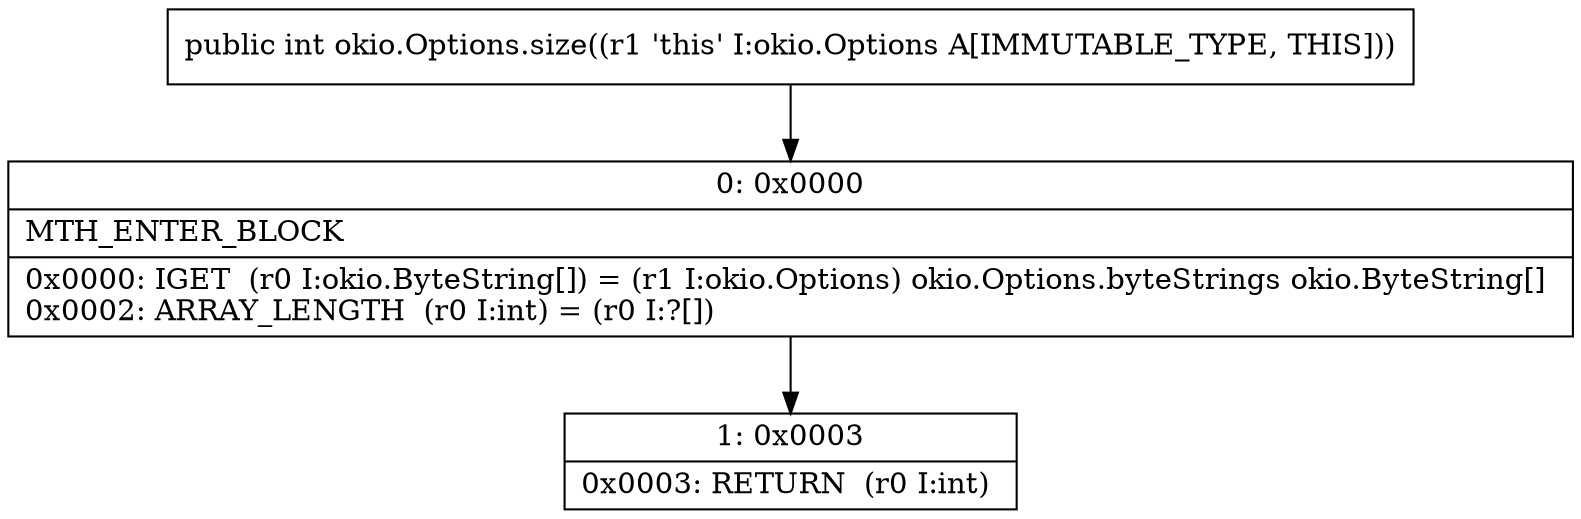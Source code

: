 digraph "CFG forokio.Options.size()I" {
Node_0 [shape=record,label="{0\:\ 0x0000|MTH_ENTER_BLOCK\l|0x0000: IGET  (r0 I:okio.ByteString[]) = (r1 I:okio.Options) okio.Options.byteStrings okio.ByteString[] \l0x0002: ARRAY_LENGTH  (r0 I:int) = (r0 I:?[]) \l}"];
Node_1 [shape=record,label="{1\:\ 0x0003|0x0003: RETURN  (r0 I:int) \l}"];
MethodNode[shape=record,label="{public int okio.Options.size((r1 'this' I:okio.Options A[IMMUTABLE_TYPE, THIS])) }"];
MethodNode -> Node_0;
Node_0 -> Node_1;
}

